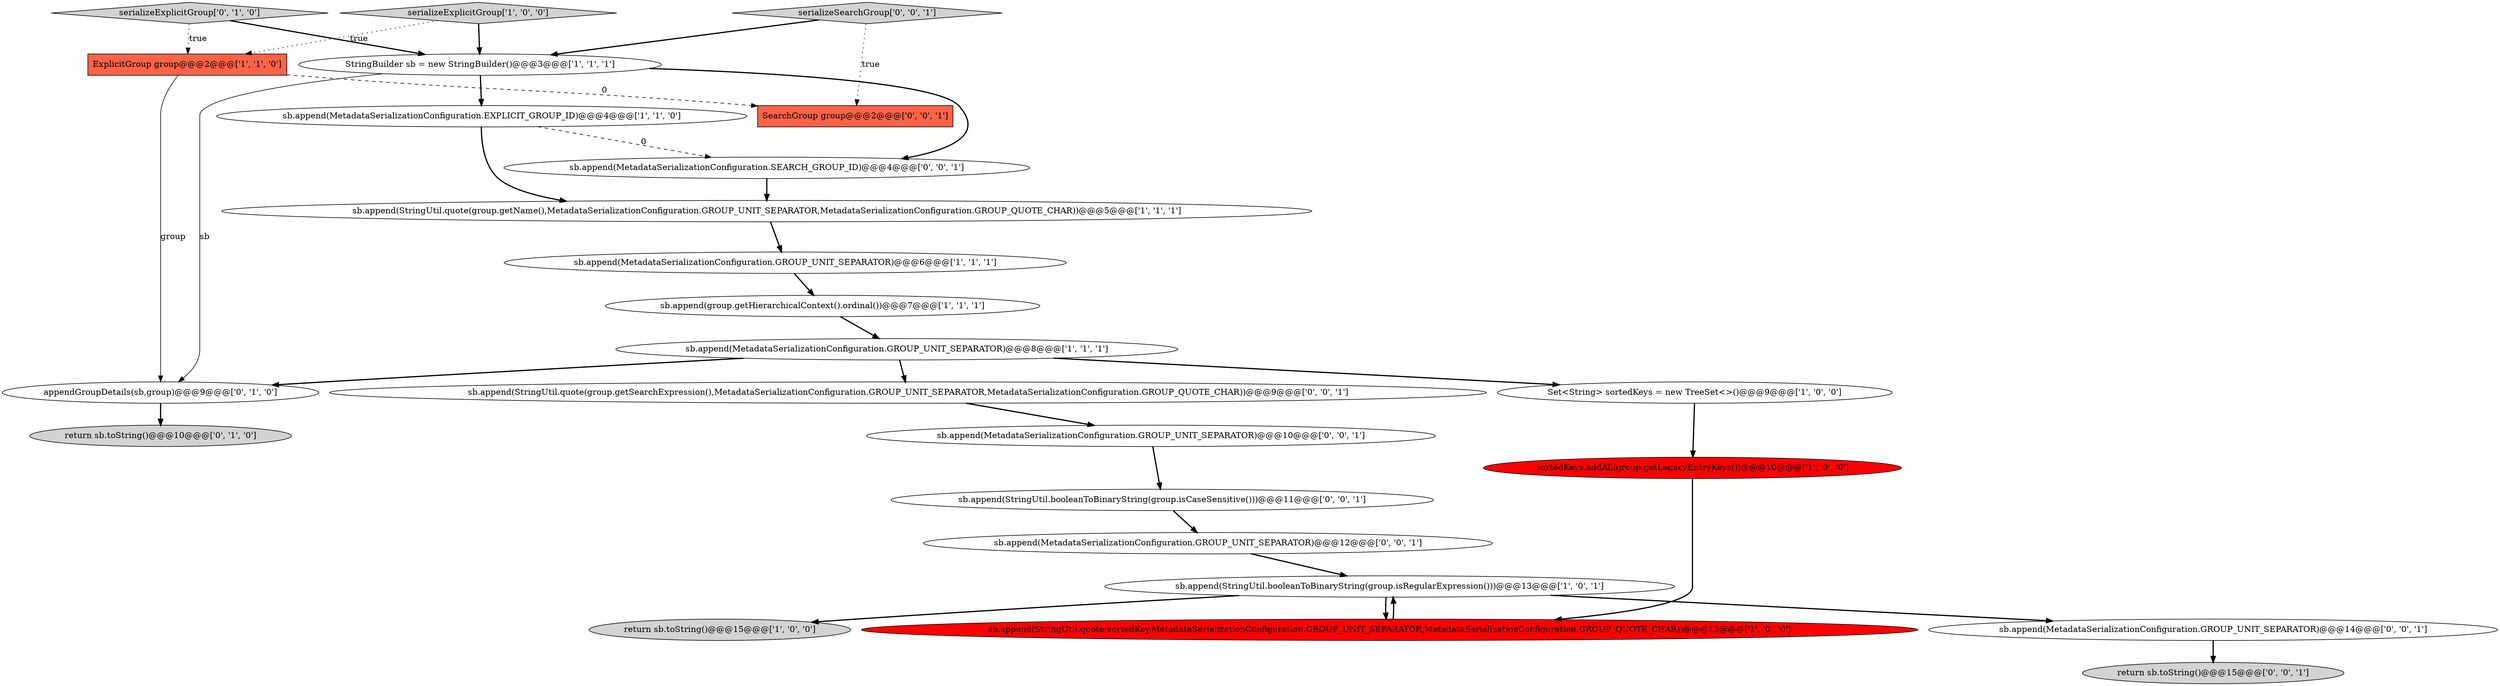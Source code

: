 digraph {
11 [style = filled, label = "serializeExplicitGroup['1', '0', '0']", fillcolor = lightgray, shape = diamond image = "AAA0AAABBB1BBB"];
0 [style = filled, label = "StringBuilder sb = new StringBuilder()@@@3@@@['1', '1', '1']", fillcolor = white, shape = ellipse image = "AAA0AAABBB1BBB"];
24 [style = filled, label = "sb.append(MetadataSerializationConfiguration.GROUP_UNIT_SEPARATOR)@@@10@@@['0', '0', '1']", fillcolor = white, shape = ellipse image = "AAA0AAABBB3BBB"];
21 [style = filled, label = "sb.append(StringUtil.booleanToBinaryString(group.isCaseSensitive()))@@@11@@@['0', '0', '1']", fillcolor = white, shape = ellipse image = "AAA0AAABBB3BBB"];
7 [style = filled, label = "sb.append(MetadataSerializationConfiguration.GROUP_UNIT_SEPARATOR)@@@8@@@['1', '1', '1']", fillcolor = white, shape = ellipse image = "AAA0AAABBB1BBB"];
9 [style = filled, label = "sb.append(StringUtil.booleanToBinaryString(group.isRegularExpression()))@@@13@@@['1', '0', '1']", fillcolor = white, shape = ellipse image = "AAA0AAABBB1BBB"];
6 [style = filled, label = "ExplicitGroup group@@@2@@@['1', '1', '0']", fillcolor = tomato, shape = box image = "AAA0AAABBB1BBB"];
10 [style = filled, label = "sb.append(MetadataSerializationConfiguration.GROUP_UNIT_SEPARATOR)@@@6@@@['1', '1', '1']", fillcolor = white, shape = ellipse image = "AAA0AAABBB1BBB"];
20 [style = filled, label = "sb.append(MetadataSerializationConfiguration.GROUP_UNIT_SEPARATOR)@@@12@@@['0', '0', '1']", fillcolor = white, shape = ellipse image = "AAA0AAABBB3BBB"];
15 [style = filled, label = "appendGroupDetails(sb,group)@@@9@@@['0', '1', '0']", fillcolor = white, shape = ellipse image = "AAA0AAABBB2BBB"];
12 [style = filled, label = "sb.append(StringUtil.quote(group.getName(),MetadataSerializationConfiguration.GROUP_UNIT_SEPARATOR,MetadataSerializationConfiguration.GROUP_QUOTE_CHAR))@@@5@@@['1', '1', '1']", fillcolor = white, shape = ellipse image = "AAA0AAABBB1BBB"];
16 [style = filled, label = "sb.append(StringUtil.quote(group.getSearchExpression(),MetadataSerializationConfiguration.GROUP_UNIT_SEPARATOR,MetadataSerializationConfiguration.GROUP_QUOTE_CHAR))@@@9@@@['0', '0', '1']", fillcolor = white, shape = ellipse image = "AAA0AAABBB3BBB"];
18 [style = filled, label = "SearchGroup group@@@2@@@['0', '0', '1']", fillcolor = tomato, shape = box image = "AAA0AAABBB3BBB"];
19 [style = filled, label = "serializeSearchGroup['0', '0', '1']", fillcolor = lightgray, shape = diamond image = "AAA0AAABBB3BBB"];
13 [style = filled, label = "serializeExplicitGroup['0', '1', '0']", fillcolor = lightgray, shape = diamond image = "AAA0AAABBB2BBB"];
8 [style = filled, label = "return sb.toString()@@@15@@@['1', '0', '0']", fillcolor = lightgray, shape = ellipse image = "AAA0AAABBB1BBB"];
14 [style = filled, label = "return sb.toString()@@@10@@@['0', '1', '0']", fillcolor = lightgray, shape = ellipse image = "AAA0AAABBB2BBB"];
23 [style = filled, label = "return sb.toString()@@@15@@@['0', '0', '1']", fillcolor = lightgray, shape = ellipse image = "AAA0AAABBB3BBB"];
17 [style = filled, label = "sb.append(MetadataSerializationConfiguration.GROUP_UNIT_SEPARATOR)@@@14@@@['0', '0', '1']", fillcolor = white, shape = ellipse image = "AAA0AAABBB3BBB"];
2 [style = filled, label = "sb.append(group.getHierarchicalContext().ordinal())@@@7@@@['1', '1', '1']", fillcolor = white, shape = ellipse image = "AAA0AAABBB1BBB"];
22 [style = filled, label = "sb.append(MetadataSerializationConfiguration.SEARCH_GROUP_ID)@@@4@@@['0', '0', '1']", fillcolor = white, shape = ellipse image = "AAA0AAABBB3BBB"];
1 [style = filled, label = "sb.append(StringUtil.quote(sortedKey,MetadataSerializationConfiguration.GROUP_UNIT_SEPARATOR,MetadataSerializationConfiguration.GROUP_QUOTE_CHAR))@@@12@@@['1', '0', '0']", fillcolor = red, shape = ellipse image = "AAA1AAABBB1BBB"];
3 [style = filled, label = "sb.append(MetadataSerializationConfiguration.EXPLICIT_GROUP_ID)@@@4@@@['1', '1', '0']", fillcolor = white, shape = ellipse image = "AAA0AAABBB1BBB"];
4 [style = filled, label = "sortedKeys.addAll(group.getLegacyEntryKeys())@@@10@@@['1', '0', '0']", fillcolor = red, shape = ellipse image = "AAA1AAABBB1BBB"];
5 [style = filled, label = "Set<String> sortedKeys = new TreeSet<>()@@@9@@@['1', '0', '0']", fillcolor = white, shape = ellipse image = "AAA0AAABBB1BBB"];
0->3 [style = bold, label=""];
13->6 [style = dotted, label="true"];
15->14 [style = bold, label=""];
20->9 [style = bold, label=""];
16->24 [style = bold, label=""];
0->15 [style = solid, label="sb"];
19->18 [style = dotted, label="true"];
9->17 [style = bold, label=""];
3->22 [style = dashed, label="0"];
3->12 [style = bold, label=""];
9->8 [style = bold, label=""];
17->23 [style = bold, label=""];
1->9 [style = bold, label=""];
19->0 [style = bold, label=""];
6->18 [style = dashed, label="0"];
7->5 [style = bold, label=""];
12->10 [style = bold, label=""];
11->0 [style = bold, label=""];
6->15 [style = solid, label="group"];
21->20 [style = bold, label=""];
24->21 [style = bold, label=""];
11->6 [style = dotted, label="true"];
22->12 [style = bold, label=""];
0->22 [style = bold, label=""];
5->4 [style = bold, label=""];
7->16 [style = bold, label=""];
7->15 [style = bold, label=""];
10->2 [style = bold, label=""];
4->1 [style = bold, label=""];
2->7 [style = bold, label=""];
9->1 [style = bold, label=""];
13->0 [style = bold, label=""];
}
